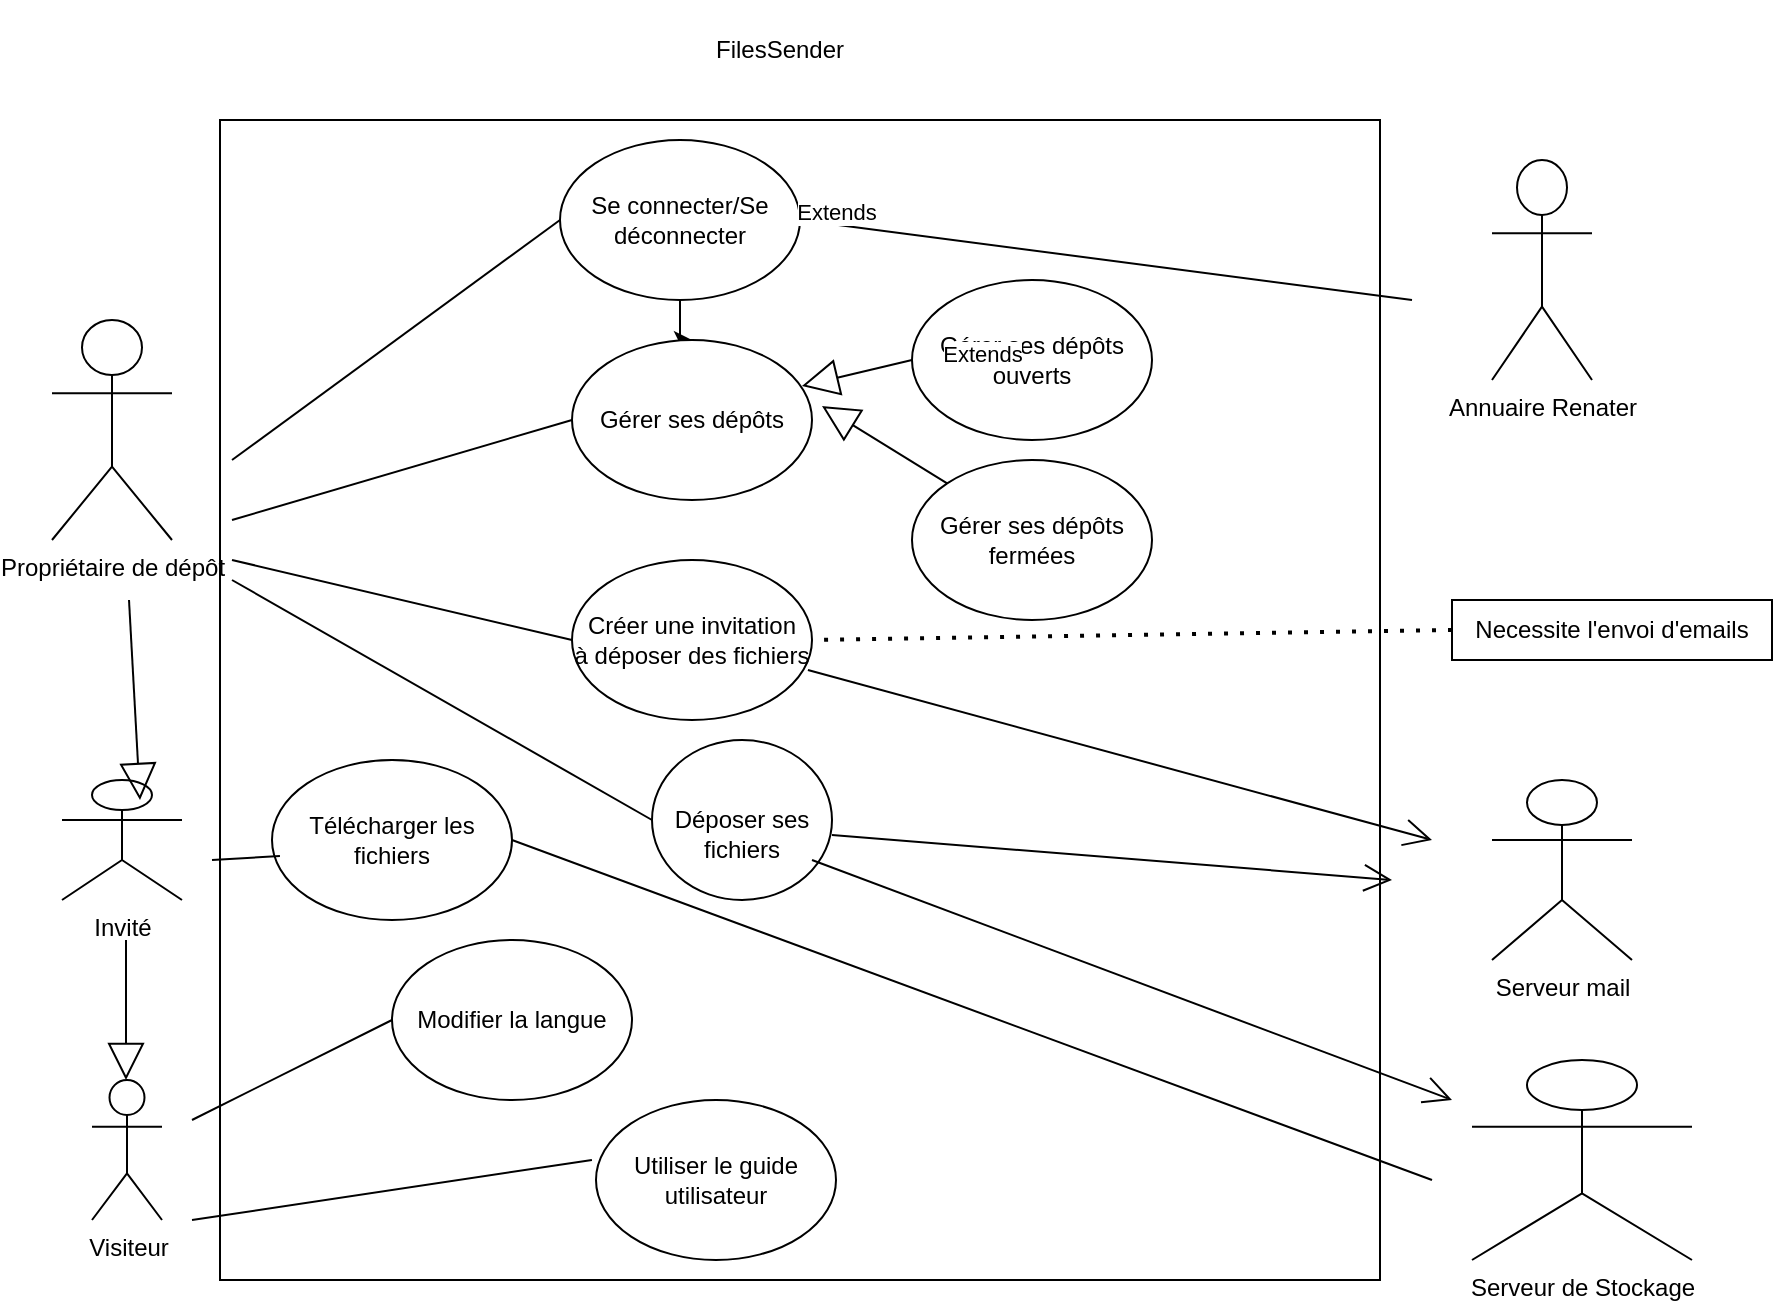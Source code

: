<mxfile version="24.7.10">
  <diagram name="Page-1" id="_OUiAtpkUEGA_JQShNa9">
    <mxGraphModel dx="1434" dy="796" grid="1" gridSize="10" guides="1" tooltips="1" connect="1" arrows="1" fold="1" page="1" pageScale="1" pageWidth="827" pageHeight="1169" math="0" shadow="0">
      <root>
        <mxCell id="0" />
        <mxCell id="1" parent="0" />
        <mxCell id="WyI29n1xzjbKKyyoh1lB-9" value="" style="whiteSpace=wrap;html=1;aspect=fixed;" parent="1" vertex="1">
          <mxGeometry x="124" y="130" width="580" height="580" as="geometry" />
        </mxCell>
        <mxCell id="UVBDfQGK_jE2caAGnJ7W-25" value="" style="edgeStyle=orthogonalEdgeStyle;rounded=0;orthogonalLoop=1;jettySize=auto;html=1;" edge="1" parent="1" source="WyI29n1xzjbKKyyoh1lB-1" target="WyI29n1xzjbKKyyoh1lB-5">
          <mxGeometry relative="1" as="geometry" />
        </mxCell>
        <mxCell id="WyI29n1xzjbKKyyoh1lB-1" value="Se connecter/Se déconnecter" style="ellipse;whiteSpace=wrap;html=1;" parent="1" vertex="1">
          <mxGeometry x="294" y="140" width="120" height="80" as="geometry" />
        </mxCell>
        <mxCell id="WyI29n1xzjbKKyyoh1lB-2" value="Propriétaire de dépôt " style="shape=umlActor;verticalLabelPosition=bottom;verticalAlign=top;html=1;outlineConnect=0;" parent="1" vertex="1">
          <mxGeometry x="40" y="230" width="60" height="110" as="geometry" />
        </mxCell>
        <mxCell id="WyI29n1xzjbKKyyoh1lB-5" value="Gérer ses dépôts" style="ellipse;whiteSpace=wrap;html=1;" parent="1" vertex="1">
          <mxGeometry x="300" y="240" width="120" height="80" as="geometry" />
        </mxCell>
        <mxCell id="WyI29n1xzjbKKyyoh1lB-7" value="Créer une invitation&lt;br&gt;à déposer des fichiers" style="ellipse;whiteSpace=wrap;html=1;" parent="1" vertex="1">
          <mxGeometry x="300" y="350" width="120" height="80" as="geometry" />
        </mxCell>
        <mxCell id="WyI29n1xzjbKKyyoh1lB-8" value="&lt;br&gt;Déposer ses fichiers " style="ellipse;whiteSpace=wrap;html=1;direction=south;" parent="1" vertex="1">
          <mxGeometry x="340" y="440" width="90" height="80" as="geometry" />
        </mxCell>
        <mxCell id="WyI29n1xzjbKKyyoh1lB-10" value="" style="endArrow=none;html=1;rounded=0;entryX=0;entryY=0.5;entryDx=0;entryDy=0;" parent="1" target="WyI29n1xzjbKKyyoh1lB-1" edge="1">
          <mxGeometry width="50" height="50" relative="1" as="geometry">
            <mxPoint x="130" y="300" as="sourcePoint" />
            <mxPoint x="440" y="430" as="targetPoint" />
          </mxGeometry>
        </mxCell>
        <mxCell id="WyI29n1xzjbKKyyoh1lB-11" value="" style="endArrow=none;html=1;rounded=0;exitX=0.5;exitY=1;exitDx=0;exitDy=0;" parent="1" source="WyI29n1xzjbKKyyoh1lB-8" edge="1">
          <mxGeometry width="50" height="50" relative="1" as="geometry">
            <mxPoint x="390" y="480" as="sourcePoint" />
            <mxPoint x="130" y="360" as="targetPoint" />
          </mxGeometry>
        </mxCell>
        <mxCell id="WyI29n1xzjbKKyyoh1lB-12" value="" style="endArrow=none;html=1;rounded=0;entryX=0;entryY=0.5;entryDx=0;entryDy=0;" parent="1" target="WyI29n1xzjbKKyyoh1lB-7" edge="1">
          <mxGeometry width="50" height="50" relative="1" as="geometry">
            <mxPoint x="130" y="350" as="sourcePoint" />
            <mxPoint x="440" y="430" as="targetPoint" />
          </mxGeometry>
        </mxCell>
        <mxCell id="WyI29n1xzjbKKyyoh1lB-13" value="" style="endArrow=none;html=1;rounded=0;entryX=0;entryY=0.5;entryDx=0;entryDy=0;" parent="1" target="WyI29n1xzjbKKyyoh1lB-5" edge="1">
          <mxGeometry width="50" height="50" relative="1" as="geometry">
            <mxPoint x="130" y="330" as="sourcePoint" />
            <mxPoint x="280" y="280" as="targetPoint" />
          </mxGeometry>
        </mxCell>
        <mxCell id="WyI29n1xzjbKKyyoh1lB-14" value="Annuaire Renater" style="shape=umlActor;verticalLabelPosition=bottom;verticalAlign=top;html=1;outlineConnect=0;" parent="1" vertex="1">
          <mxGeometry x="760" y="150" width="50" height="110" as="geometry" />
        </mxCell>
        <mxCell id="WyI29n1xzjbKKyyoh1lB-15" value="Serveur mail" style="shape=umlActor;verticalLabelPosition=bottom;verticalAlign=top;html=1;outlineConnect=0;" parent="1" vertex="1">
          <mxGeometry x="760" y="460" width="70" height="90" as="geometry" />
        </mxCell>
        <mxCell id="WyI29n1xzjbKKyyoh1lB-16" value="Necessite l&#39;envoi d&#39;emails" style="rounded=0;whiteSpace=wrap;html=1;" parent="1" vertex="1">
          <mxGeometry x="740" y="370" width="160" height="30" as="geometry" />
        </mxCell>
        <mxCell id="WyI29n1xzjbKKyyoh1lB-21" value="" style="endArrow=none;html=1;rounded=0;entryX=1;entryY=0.5;entryDx=0;entryDy=0;" parent="1" target="WyI29n1xzjbKKyyoh1lB-1" edge="1">
          <mxGeometry width="50" height="50" relative="1" as="geometry">
            <mxPoint x="720" y="220" as="sourcePoint" />
            <mxPoint x="440" y="430" as="targetPoint" />
          </mxGeometry>
        </mxCell>
        <mxCell id="WyI29n1xzjbKKyyoh1lB-24" value="" style="endArrow=open;endFill=1;endSize=12;html=1;rounded=0;exitX=0.5;exitY=0;exitDx=0;exitDy=0;" parent="1" edge="1">
          <mxGeometry width="160" relative="1" as="geometry">
            <mxPoint x="430" y="487.5" as="sourcePoint" />
            <mxPoint x="710" y="510" as="targetPoint" />
          </mxGeometry>
        </mxCell>
        <mxCell id="WyI29n1xzjbKKyyoh1lB-25" value="FilesSender" style="text;html=1;align=center;verticalAlign=middle;whiteSpace=wrap;rounded=0;" parent="1" vertex="1">
          <mxGeometry x="360" y="70" width="88" height="50" as="geometry" />
        </mxCell>
        <mxCell id="UVBDfQGK_jE2caAGnJ7W-1" value="" style="endArrow=none;dashed=1;html=1;dashPattern=1 3;strokeWidth=2;rounded=0;entryX=1;entryY=0.5;entryDx=0;entryDy=0;exitX=0;exitY=0.5;exitDx=0;exitDy=0;" edge="1" parent="1" source="WyI29n1xzjbKKyyoh1lB-16" target="WyI29n1xzjbKKyyoh1lB-7">
          <mxGeometry width="50" height="50" relative="1" as="geometry">
            <mxPoint x="390" y="470" as="sourcePoint" />
            <mxPoint x="440" y="420" as="targetPoint" />
          </mxGeometry>
        </mxCell>
        <mxCell id="UVBDfQGK_jE2caAGnJ7W-2" value="Serveur de Stockage" style="shape=umlActor;verticalLabelPosition=bottom;verticalAlign=top;html=1;outlineConnect=0;" vertex="1" parent="1">
          <mxGeometry x="750" y="600" width="110" height="100" as="geometry" />
        </mxCell>
        <mxCell id="UVBDfQGK_jE2caAGnJ7W-4" value="Visiteur" style="shape=umlActor;verticalLabelPosition=bottom;verticalAlign=top;html=1;outlineConnect=0;" vertex="1" parent="1">
          <mxGeometry x="60" y="610" width="35" height="70" as="geometry" />
        </mxCell>
        <mxCell id="UVBDfQGK_jE2caAGnJ7W-5" value="Modifier la langue" style="ellipse;whiteSpace=wrap;html=1;" vertex="1" parent="1">
          <mxGeometry x="210" y="540" width="120" height="80" as="geometry" />
        </mxCell>
        <mxCell id="UVBDfQGK_jE2caAGnJ7W-6" value="" style="endArrow=none;html=1;rounded=0;entryX=0;entryY=0.5;entryDx=0;entryDy=0;" edge="1" parent="1" target="UVBDfQGK_jE2caAGnJ7W-5">
          <mxGeometry width="50" height="50" relative="1" as="geometry">
            <mxPoint x="110" y="630" as="sourcePoint" />
            <mxPoint x="440" y="420" as="targetPoint" />
          </mxGeometry>
        </mxCell>
        <mxCell id="UVBDfQGK_jE2caAGnJ7W-7" value="Utiliser le guide utilisateur" style="ellipse;whiteSpace=wrap;html=1;" vertex="1" parent="1">
          <mxGeometry x="312" y="620" width="120" height="80" as="geometry" />
        </mxCell>
        <mxCell id="UVBDfQGK_jE2caAGnJ7W-8" value="" style="endArrow=none;html=1;rounded=0;entryX=-0.017;entryY=0.375;entryDx=0;entryDy=0;entryPerimeter=0;" edge="1" parent="1" target="UVBDfQGK_jE2caAGnJ7W-7">
          <mxGeometry width="50" height="50" relative="1" as="geometry">
            <mxPoint x="110" y="680" as="sourcePoint" />
            <mxPoint x="440" y="420" as="targetPoint" />
          </mxGeometry>
        </mxCell>
        <mxCell id="UVBDfQGK_jE2caAGnJ7W-9" value="" style="endArrow=open;endFill=1;endSize=12;html=1;rounded=0;" edge="1" parent="1">
          <mxGeometry width="160" relative="1" as="geometry">
            <mxPoint x="420" y="500" as="sourcePoint" />
            <mxPoint x="740" y="620" as="targetPoint" />
          </mxGeometry>
        </mxCell>
        <mxCell id="UVBDfQGK_jE2caAGnJ7W-10" value="Gérer ses dépôts ouverts" style="ellipse;whiteSpace=wrap;html=1;" vertex="1" parent="1">
          <mxGeometry x="470" y="210" width="120" height="80" as="geometry" />
        </mxCell>
        <mxCell id="UVBDfQGK_jE2caAGnJ7W-11" value="Gérer ses dépôts fermées" style="ellipse;whiteSpace=wrap;html=1;" vertex="1" parent="1">
          <mxGeometry x="470" y="300" width="120" height="80" as="geometry" />
        </mxCell>
        <mxCell id="UVBDfQGK_jE2caAGnJ7W-13" value="Extends" style="endArrow=block;endSize=16;endFill=0;html=1;rounded=0;entryX=0.958;entryY=0.288;entryDx=0;entryDy=0;entryPerimeter=0;exitX=0;exitY=0.5;exitDx=0;exitDy=0;" edge="1" parent="1" source="UVBDfQGK_jE2caAGnJ7W-10" target="WyI29n1xzjbKKyyoh1lB-5">
          <mxGeometry x="-1" y="-73" width="160" relative="1" as="geometry">
            <mxPoint x="450" y="250" as="sourcePoint" />
            <mxPoint x="500" y="249.5" as="targetPoint" />
            <mxPoint x="-21" y="-3" as="offset" />
          </mxGeometry>
        </mxCell>
        <mxCell id="UVBDfQGK_jE2caAGnJ7W-17" value="Invité" style="shape=umlActor;verticalLabelPosition=bottom;verticalAlign=top;html=1;outlineConnect=0;" vertex="1" parent="1">
          <mxGeometry x="45" y="460" width="60" height="60" as="geometry" />
        </mxCell>
        <mxCell id="UVBDfQGK_jE2caAGnJ7W-18" value="" style="endArrow=open;endFill=1;endSize=12;html=1;rounded=0;exitX=0.983;exitY=0.688;exitDx=0;exitDy=0;exitPerimeter=0;" edge="1" parent="1" source="WyI29n1xzjbKKyyoh1lB-7">
          <mxGeometry width="160" relative="1" as="geometry">
            <mxPoint x="574" y="453.548" as="sourcePoint" />
            <mxPoint x="730" y="490" as="targetPoint" />
            <Array as="points" />
          </mxGeometry>
        </mxCell>
        <mxCell id="UVBDfQGK_jE2caAGnJ7W-19" value="Télécharger les fichiers" style="ellipse;whiteSpace=wrap;html=1;" vertex="1" parent="1">
          <mxGeometry x="150" y="450" width="120" height="80" as="geometry" />
        </mxCell>
        <mxCell id="UVBDfQGK_jE2caAGnJ7W-20" value="" style="endArrow=none;html=1;rounded=0;entryX=0.033;entryY=0.6;entryDx=0;entryDy=0;entryPerimeter=0;" edge="1" parent="1" target="UVBDfQGK_jE2caAGnJ7W-19">
          <mxGeometry width="50" height="50" relative="1" as="geometry">
            <mxPoint x="120" y="500" as="sourcePoint" />
            <mxPoint x="440" y="420" as="targetPoint" />
          </mxGeometry>
        </mxCell>
        <mxCell id="UVBDfQGK_jE2caAGnJ7W-21" value="" style="endArrow=none;html=1;rounded=0;exitX=1;exitY=0.5;exitDx=0;exitDy=0;" edge="1" parent="1" source="UVBDfQGK_jE2caAGnJ7W-19">
          <mxGeometry width="50" height="50" relative="1" as="geometry">
            <mxPoint x="390" y="470" as="sourcePoint" />
            <mxPoint x="730" y="660" as="targetPoint" />
          </mxGeometry>
        </mxCell>
        <mxCell id="UVBDfQGK_jE2caAGnJ7W-23" value="" style="endArrow=block;endSize=16;endFill=0;html=1;rounded=0;" edge="1" parent="1">
          <mxGeometry width="160" relative="1" as="geometry">
            <mxPoint x="77" y="540" as="sourcePoint" />
            <mxPoint x="77" y="610" as="targetPoint" />
            <Array as="points" />
          </mxGeometry>
        </mxCell>
        <mxCell id="UVBDfQGK_jE2caAGnJ7W-24" value="" style="endArrow=block;endSize=16;endFill=0;html=1;rounded=0;" edge="1" parent="1">
          <mxGeometry width="160" relative="1" as="geometry">
            <mxPoint x="78.5" y="370" as="sourcePoint" />
            <mxPoint x="84" y="470" as="targetPoint" />
          </mxGeometry>
        </mxCell>
        <mxCell id="UVBDfQGK_jE2caAGnJ7W-27" value="Extends" style="endArrow=block;endSize=16;endFill=0;html=1;rounded=0;entryX=0.958;entryY=0.288;entryDx=0;entryDy=0;entryPerimeter=0;exitX=0;exitY=0;exitDx=0;exitDy=0;" edge="1" parent="1" source="UVBDfQGK_jE2caAGnJ7W-11">
          <mxGeometry x="-1" y="-73" width="160" relative="1" as="geometry">
            <mxPoint x="480" y="260" as="sourcePoint" />
            <mxPoint x="425" y="273" as="targetPoint" />
            <mxPoint x="-21" y="-3" as="offset" />
          </mxGeometry>
        </mxCell>
      </root>
    </mxGraphModel>
  </diagram>
</mxfile>
